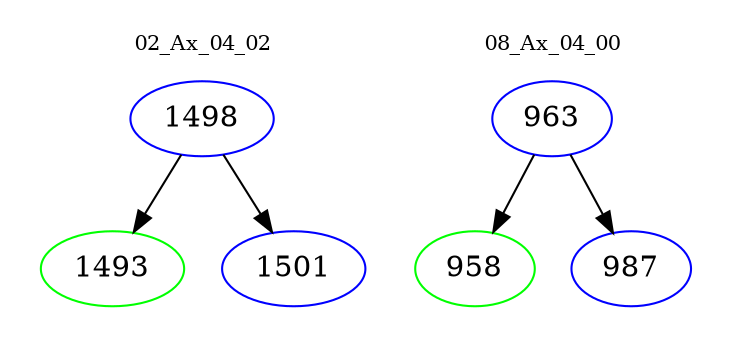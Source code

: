 digraph{
subgraph cluster_0 {
color = white
label = "02_Ax_04_02";
fontsize=10;
T0_1498 [label="1498", color="blue"]
T0_1498 -> T0_1493 [color="black"]
T0_1493 [label="1493", color="green"]
T0_1498 -> T0_1501 [color="black"]
T0_1501 [label="1501", color="blue"]
}
subgraph cluster_1 {
color = white
label = "08_Ax_04_00";
fontsize=10;
T1_963 [label="963", color="blue"]
T1_963 -> T1_958 [color="black"]
T1_958 [label="958", color="green"]
T1_963 -> T1_987 [color="black"]
T1_987 [label="987", color="blue"]
}
}
